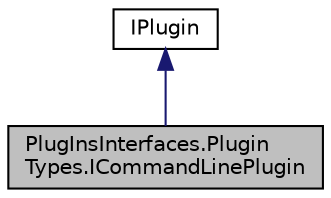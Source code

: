 digraph "PlugInsInterfaces.PluginTypes.ICommandLinePlugin"
{
  edge [fontname="Helvetica",fontsize="10",labelfontname="Helvetica",labelfontsize="10"];
  node [fontname="Helvetica",fontsize="10",shape=record];
  Node1 [label="PlugInsInterfaces.Plugin\lTypes.ICommandLinePlugin",height=0.2,width=0.4,color="black", fillcolor="grey75", style="filled" fontcolor="black"];
  Node2 -> Node1 [dir="back",color="midnightblue",fontsize="10",style="solid",fontname="Helvetica"];
  Node2 [label="IPlugin",height=0.2,width=0.4,color="black", fillcolor="white", style="filled",URL="$interface_plug_ins_interfaces_1_1_plugin_types_1_1_i_plugin.html",tooltip="Interface that any class must implement in order to be loaded in GREET as a plugin ..."];
}
